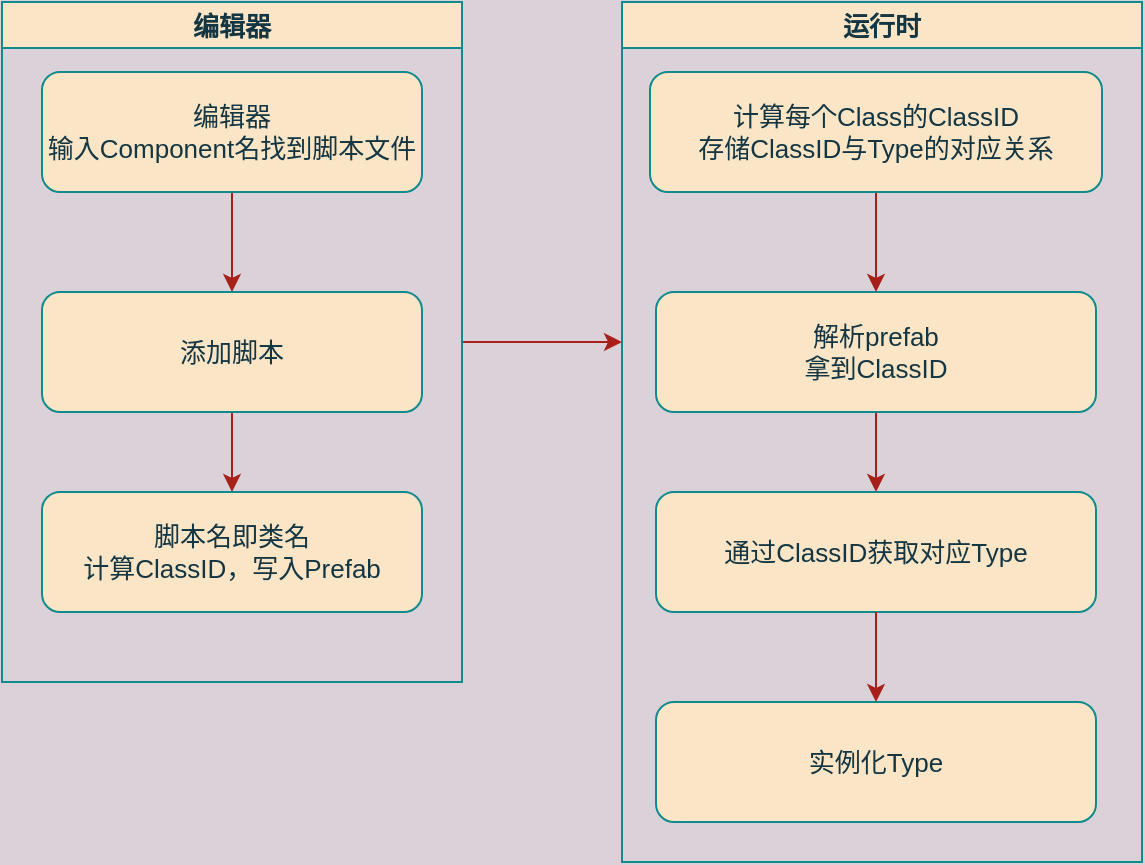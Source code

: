 <mxfile version="14.6.13" type="device"><diagram id="Z6N4t9ghoYx_JerbvA_l" name="第 1 页"><mxGraphModel dx="1086" dy="806" grid="1" gridSize="10" guides="1" tooltips="1" connect="1" arrows="1" fold="1" page="1" pageScale="1" pageWidth="827" pageHeight="1169" background="#DAD2D8" math="0" shadow="0"><root><mxCell id="0"/><mxCell id="1" parent="0"/><mxCell id="hGNhfz9dcNcG6d0IY58c-3" value="" style="edgeStyle=orthogonalEdgeStyle;rounded=0;orthogonalLoop=1;jettySize=auto;html=1;fontSize=13;strokeColor=#A8201A;fontColor=#143642;labelBackgroundColor=#DAD2D8;" edge="1" parent="1" source="hGNhfz9dcNcG6d0IY58c-1" target="hGNhfz9dcNcG6d0IY58c-2"><mxGeometry relative="1" as="geometry"/></mxCell><mxCell id="hGNhfz9dcNcG6d0IY58c-1" value="编辑器&lt;br style=&quot;font-size: 13px;&quot;&gt;输入Component名找到脚本文件" style="rounded=1;whiteSpace=wrap;html=1;fontSize=13;fillColor=#FAE5C7;strokeColor=#0F8B8D;fontColor=#143642;" vertex="1" parent="1"><mxGeometry x="110" y="315" width="190" height="60" as="geometry"/></mxCell><mxCell id="hGNhfz9dcNcG6d0IY58c-5" value="" style="edgeStyle=orthogonalEdgeStyle;rounded=0;orthogonalLoop=1;jettySize=auto;html=1;fontSize=13;strokeColor=#A8201A;fontColor=#143642;labelBackgroundColor=#DAD2D8;" edge="1" parent="1" source="hGNhfz9dcNcG6d0IY58c-2" target="hGNhfz9dcNcG6d0IY58c-4"><mxGeometry relative="1" as="geometry"/></mxCell><mxCell id="hGNhfz9dcNcG6d0IY58c-2" value="添加脚本" style="whiteSpace=wrap;html=1;rounded=1;fontSize=13;fillColor=#FAE5C7;strokeColor=#0F8B8D;fontColor=#143642;" vertex="1" parent="1"><mxGeometry x="110" y="425" width="190" height="60" as="geometry"/></mxCell><mxCell id="hGNhfz9dcNcG6d0IY58c-4" value="脚本名即类名&lt;br style=&quot;font-size: 13px;&quot;&gt;计算ClassID，写入Prefab" style="whiteSpace=wrap;html=1;rounded=1;fontSize=13;fillColor=#FAE5C7;strokeColor=#0F8B8D;fontColor=#143642;" vertex="1" parent="1"><mxGeometry x="110" y="525" width="190" height="60" as="geometry"/></mxCell><mxCell id="hGNhfz9dcNcG6d0IY58c-10" value="" style="edgeStyle=orthogonalEdgeStyle;rounded=0;orthogonalLoop=1;jettySize=auto;html=1;fontSize=13;strokeColor=#A8201A;fontColor=#143642;labelBackgroundColor=#DAD2D8;" edge="1" parent="1" source="hGNhfz9dcNcG6d0IY58c-6" target="hGNhfz9dcNcG6d0IY58c-9"><mxGeometry relative="1" as="geometry"/></mxCell><mxCell id="hGNhfz9dcNcG6d0IY58c-6" value="解析prefab&lt;br style=&quot;font-size: 13px;&quot;&gt;拿到ClassID" style="rounded=1;whiteSpace=wrap;html=1;fontSize=13;fillColor=#FAE5C7;strokeColor=#0F8B8D;fontColor=#143642;" vertex="1" parent="1"><mxGeometry x="417" y="425" width="220" height="60" as="geometry"/></mxCell><mxCell id="hGNhfz9dcNcG6d0IY58c-8" value="" style="edgeStyle=orthogonalEdgeStyle;rounded=0;orthogonalLoop=1;jettySize=auto;html=1;fontSize=13;strokeColor=#A8201A;fontColor=#143642;labelBackgroundColor=#DAD2D8;" edge="1" parent="1" source="hGNhfz9dcNcG6d0IY58c-7" target="hGNhfz9dcNcG6d0IY58c-6"><mxGeometry relative="1" as="geometry"/></mxCell><mxCell id="hGNhfz9dcNcG6d0IY58c-7" value="计算每个Class的ClassID&lt;br style=&quot;font-size: 13px;&quot;&gt;存储ClassID与Type的对应关系" style="rounded=1;whiteSpace=wrap;html=1;fontSize=13;fillColor=#FAE5C7;strokeColor=#0F8B8D;fontColor=#143642;" vertex="1" parent="1"><mxGeometry x="414" y="315" width="226" height="60" as="geometry"/></mxCell><mxCell id="hGNhfz9dcNcG6d0IY58c-15" style="edgeStyle=orthogonalEdgeStyle;rounded=0;orthogonalLoop=1;jettySize=auto;html=1;fontSize=13;strokeColor=#A8201A;fontColor=#143642;labelBackgroundColor=#DAD2D8;" edge="1" parent="1" source="hGNhfz9dcNcG6d0IY58c-13"><mxGeometry relative="1" as="geometry"><mxPoint x="400" y="450" as="targetPoint"/></mxGeometry></mxCell><mxCell id="hGNhfz9dcNcG6d0IY58c-13" value="编辑器" style="swimlane;fontSize=13;fillColor=#FAE5C7;strokeColor=#0F8B8D;fontColor=#143642;" vertex="1" parent="1"><mxGeometry x="90" y="280" width="230" height="340" as="geometry"/></mxCell><mxCell id="hGNhfz9dcNcG6d0IY58c-14" value="运行时" style="swimlane;fontSize=13;fillColor=#FAE5C7;strokeColor=#0F8B8D;fontColor=#143642;" vertex="1" parent="1"><mxGeometry x="400" y="280" width="260" height="430" as="geometry"/></mxCell><mxCell id="hGNhfz9dcNcG6d0IY58c-9" value="通过ClassID获取对应Type" style="whiteSpace=wrap;html=1;rounded=1;fontSize=13;fillColor=#FAE5C7;strokeColor=#0F8B8D;fontColor=#143642;" vertex="1" parent="hGNhfz9dcNcG6d0IY58c-14"><mxGeometry x="17" y="245" width="220" height="60" as="geometry"/></mxCell><mxCell id="hGNhfz9dcNcG6d0IY58c-11" value="实例化Type" style="whiteSpace=wrap;html=1;rounded=1;fontSize=13;fillColor=#FAE5C7;strokeColor=#0F8B8D;fontColor=#143642;" vertex="1" parent="hGNhfz9dcNcG6d0IY58c-14"><mxGeometry x="17" y="350" width="220" height="60" as="geometry"/></mxCell><mxCell id="hGNhfz9dcNcG6d0IY58c-12" value="" style="edgeStyle=orthogonalEdgeStyle;rounded=0;orthogonalLoop=1;jettySize=auto;html=1;fontSize=13;strokeColor=#A8201A;fontColor=#143642;labelBackgroundColor=#DAD2D8;" edge="1" parent="hGNhfz9dcNcG6d0IY58c-14" source="hGNhfz9dcNcG6d0IY58c-9" target="hGNhfz9dcNcG6d0IY58c-11"><mxGeometry relative="1" as="geometry"/></mxCell></root></mxGraphModel></diagram></mxfile>